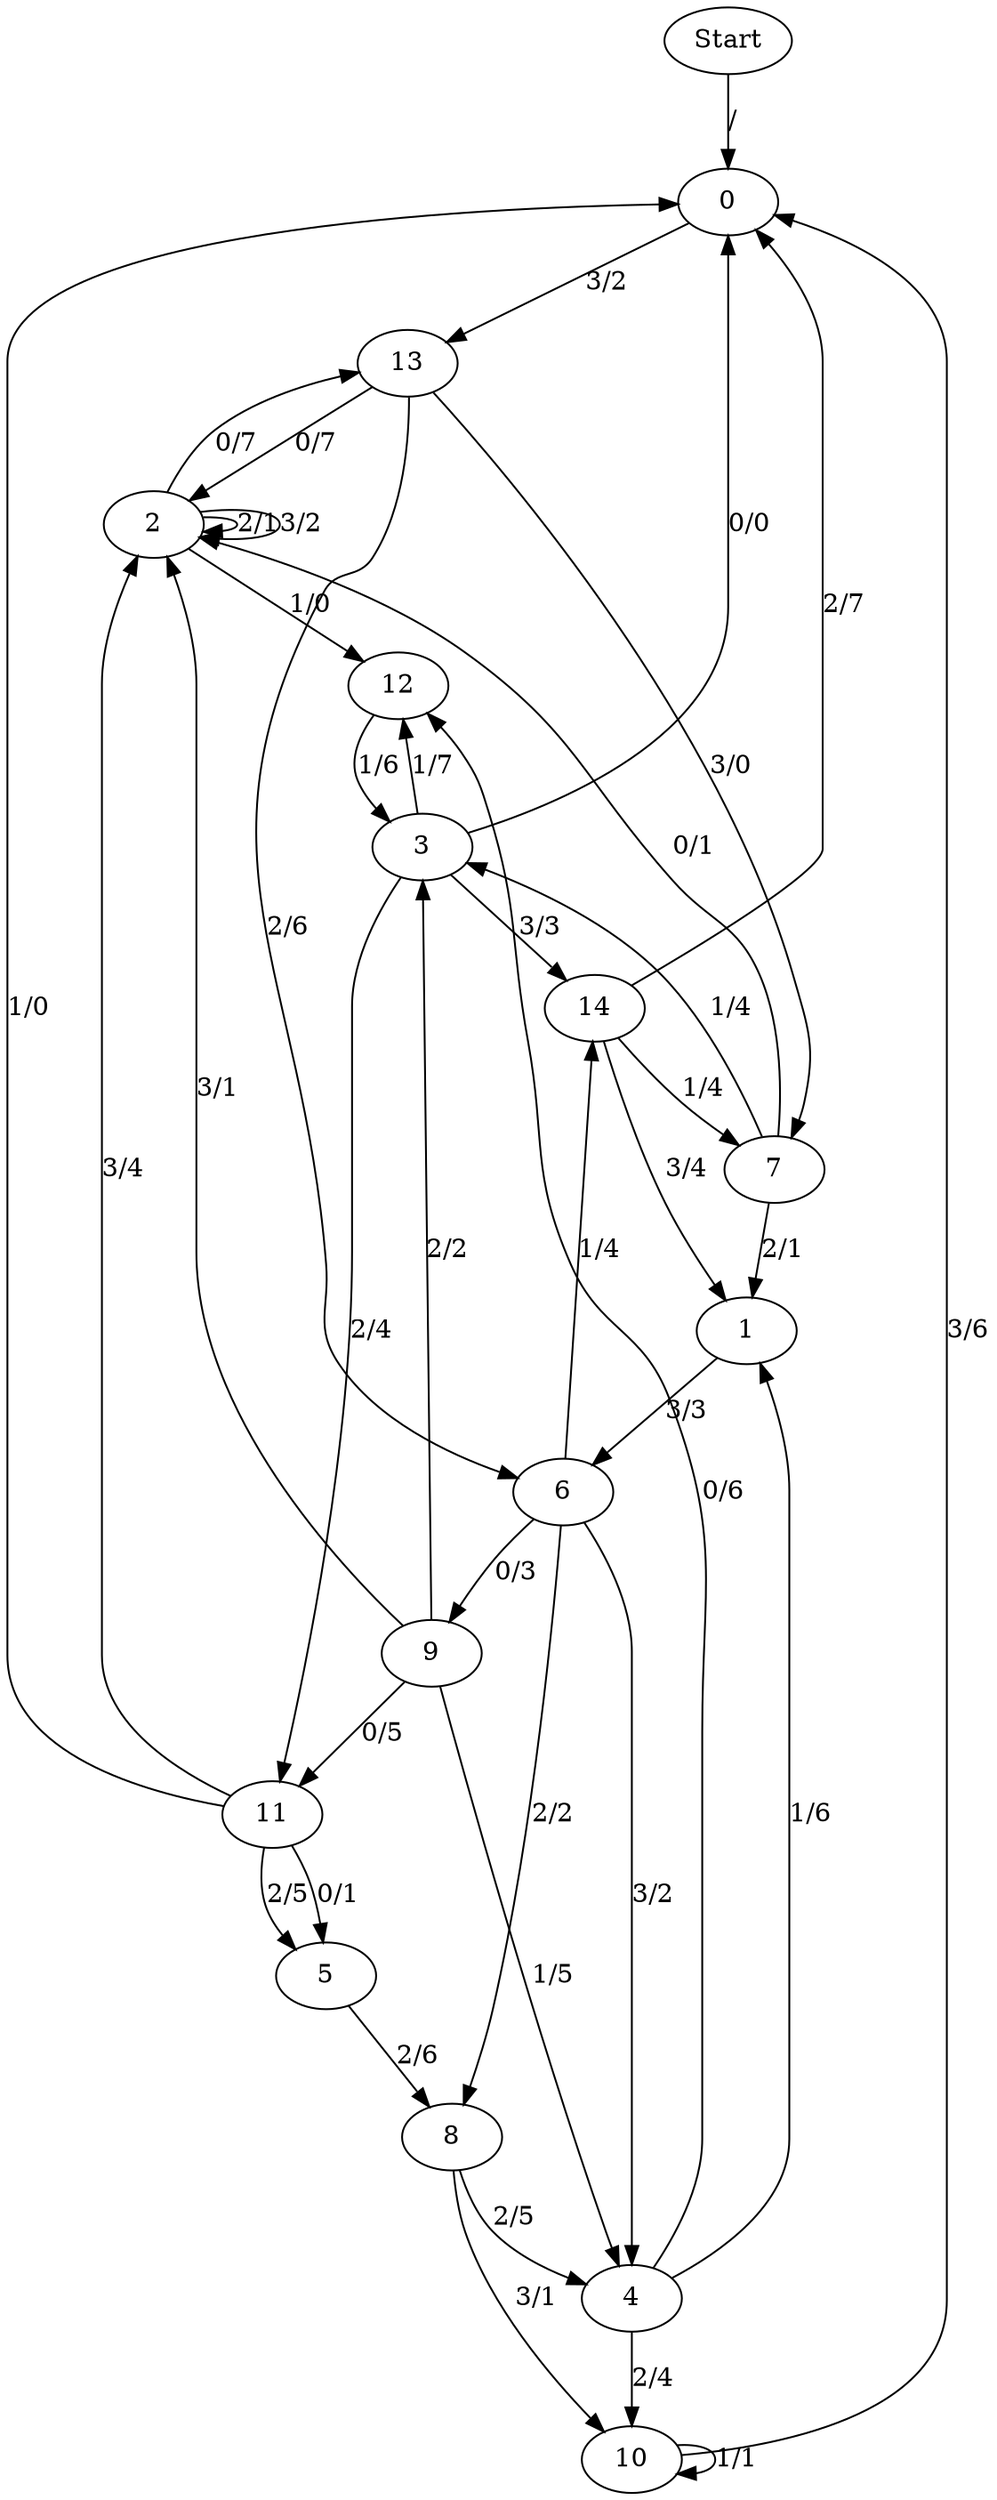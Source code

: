 digraph {
	Start -> 0 [label="/"]
	0 -> 13 [label="3/2"]
	3 -> 12 [label="1/7"]
	3 -> 11 [label="2/4"]
	3 -> 14 [label="3/3"]
	3 -> 0 [label="0/0"]
	11 -> 0 [label="1/0"]
	11 -> 5 [label="2/5"]
	11 -> 2 [label="3/4"]
	11 -> 5 [label="0/1"]
	5 -> 8 [label="2/6"]
	13 -> 2 [label="0/7"]
	13 -> 6 [label="2/6"]
	13 -> 7 [label="3/0"]
	7 -> 3 [label="1/4"]
	7 -> 1 [label="2/1"]
	7 -> 2 [label="0/1"]
	1 -> 6 [label="3/3"]
	6 -> 4 [label="3/2"]
	6 -> 9 [label="0/3"]
	6 -> 14 [label="1/4"]
	6 -> 8 [label="2/2"]
	8 -> 4 [label="2/5"]
	8 -> 10 [label="3/1"]
	14 -> 0 [label="2/7"]
	14 -> 1 [label="3/4"]
	14 -> 7 [label="1/4"]
	9 -> 11 [label="0/5"]
	9 -> 4 [label="1/5"]
	9 -> 3 [label="2/2"]
	9 -> 2 [label="3/1"]
	2 -> 2 [label="2/1"]
	2 -> 2 [label="3/2"]
	2 -> 13 [label="0/7"]
	2 -> 12 [label="1/0"]
	4 -> 10 [label="2/4"]
	4 -> 12 [label="0/6"]
	4 -> 1 [label="1/6"]
	10 -> 0 [label="3/6"]
	10 -> 10 [label="1/1"]
	12 -> 3 [label="1/6"]
}